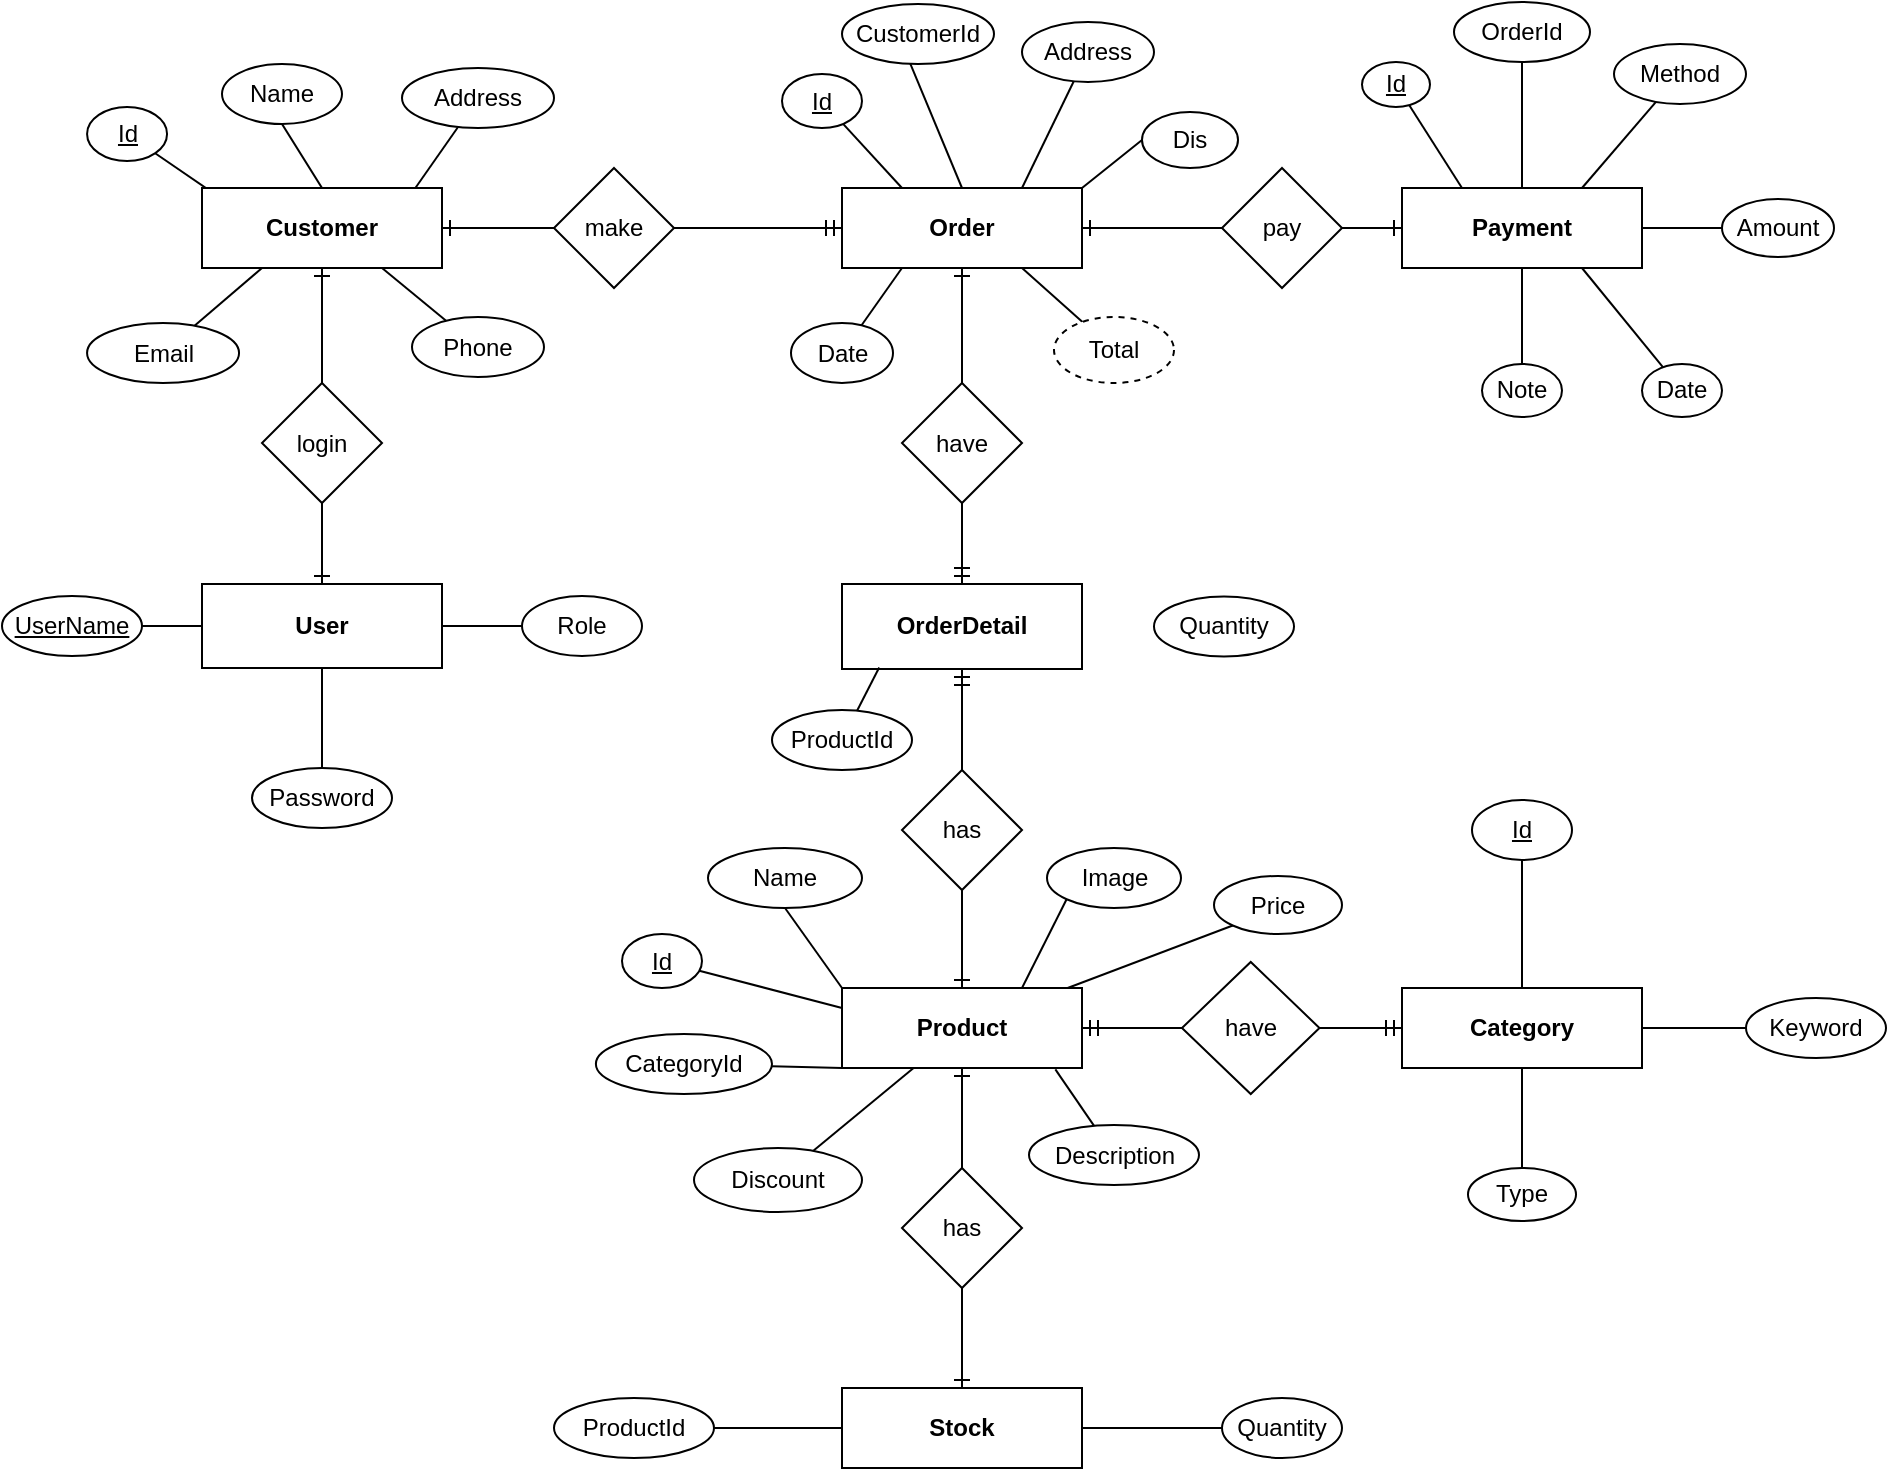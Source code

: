 <mxfile version="13.1.14" type="device"><diagram id="C5RBs43oDa-KdzZeNtuy" name="Page-1"><mxGraphModel dx="2905" dy="1052" grid="1" gridSize="10" guides="1" tooltips="1" connect="1" arrows="1" fold="1" page="1" pageScale="1" pageWidth="1169" pageHeight="827" math="0" shadow="0"><root><mxCell id="WIyWlLk6GJQsqaUBKTNV-0"/><mxCell id="WIyWlLk6GJQsqaUBKTNV-1" parent="WIyWlLk6GJQsqaUBKTNV-0"/><mxCell id="_oQhVQOwRlX2gfymQWZq-18" style="edgeStyle=orthogonalEdgeStyle;rounded=0;orthogonalLoop=1;jettySize=auto;html=1;exitX=0.5;exitY=1;exitDx=0;exitDy=0;entryX=0.5;entryY=0;entryDx=0;entryDy=0;startArrow=none;startFill=0;endArrow=none;endFill=0;strokeWidth=1;" parent="WIyWlLk6GJQsqaUBKTNV-1" source="Uy_n0cXJrx18mHuRBxGY-1" target="Uy_n0cXJrx18mHuRBxGY-3" edge="1"><mxGeometry relative="1" as="geometry"/></mxCell><mxCell id="Uy_n0cXJrx18mHuRBxGY-1" value="User" style="rounded=0;whiteSpace=wrap;html=1;fontStyle=1;strokeWidth=1;" parent="WIyWlLk6GJQsqaUBKTNV-1" vertex="1"><mxGeometry x="-955" y="341" width="120" height="42" as="geometry"/></mxCell><mxCell id="Uy_n0cXJrx18mHuRBxGY-2" value="UserName" style="ellipse;whiteSpace=wrap;html=1;fontStyle=4;strokeWidth=1;" parent="WIyWlLk6GJQsqaUBKTNV-1" vertex="1"><mxGeometry x="-1055" y="347" width="70" height="30" as="geometry"/></mxCell><mxCell id="Uy_n0cXJrx18mHuRBxGY-48" style="edgeStyle=none;rounded=0;orthogonalLoop=1;jettySize=auto;html=1;endArrow=none;endFill=0;strokeWidth=1;" parent="WIyWlLk6GJQsqaUBKTNV-1" target="Uy_n0cXJrx18mHuRBxGY-9" edge="1"><mxGeometry relative="1" as="geometry"><mxPoint x="-749" y="423" as="targetPoint"/><mxPoint x="-835" y="362" as="sourcePoint"/></mxGeometry></mxCell><mxCell id="Uy_n0cXJrx18mHuRBxGY-3" value="Password" style="ellipse;whiteSpace=wrap;html=1;strokeWidth=1;" parent="WIyWlLk6GJQsqaUBKTNV-1" vertex="1"><mxGeometry x="-930" y="433" width="70" height="30" as="geometry"/></mxCell><mxCell id="Uy_n0cXJrx18mHuRBxGY-39" style="rounded=0;orthogonalLoop=1;jettySize=auto;html=1;entryX=0.25;entryY=1;entryDx=0;entryDy=0;endArrow=none;endFill=0;strokeWidth=1;" parent="WIyWlLk6GJQsqaUBKTNV-1" source="Uy_n0cXJrx18mHuRBxGY-4" target="Uy_n0cXJrx18mHuRBxGY-12" edge="1"><mxGeometry relative="1" as="geometry"/></mxCell><mxCell id="Uy_n0cXJrx18mHuRBxGY-4" value="Email" style="ellipse;whiteSpace=wrap;html=1;strokeWidth=1;" parent="WIyWlLk6GJQsqaUBKTNV-1" vertex="1"><mxGeometry x="-1012.47" y="210.5" width="76" height="30" as="geometry"/></mxCell><mxCell id="Uy_n0cXJrx18mHuRBxGY-42" style="edgeStyle=none;rounded=0;orthogonalLoop=1;jettySize=auto;html=1;entryX=0.75;entryY=1;entryDx=0;entryDy=0;endArrow=none;endFill=0;strokeWidth=1;" parent="WIyWlLk6GJQsqaUBKTNV-1" source="Uy_n0cXJrx18mHuRBxGY-5" target="Uy_n0cXJrx18mHuRBxGY-12" edge="1"><mxGeometry relative="1" as="geometry"/></mxCell><mxCell id="Uy_n0cXJrx18mHuRBxGY-5" value="Phone" style="ellipse;whiteSpace=wrap;html=1;strokeWidth=1;" parent="WIyWlLk6GJQsqaUBKTNV-1" vertex="1"><mxGeometry x="-850" y="207.5" width="66" height="30" as="geometry"/></mxCell><mxCell id="Uy_n0cXJrx18mHuRBxGY-44" style="edgeStyle=none;rounded=0;orthogonalLoop=1;jettySize=auto;html=1;entryX=0.5;entryY=0;entryDx=0;entryDy=0;endArrow=none;endFill=0;exitX=0.5;exitY=1;exitDx=0;exitDy=0;" parent="WIyWlLk6GJQsqaUBKTNV-1" source="Uy_n0cXJrx18mHuRBxGY-6" target="Uy_n0cXJrx18mHuRBxGY-12" edge="1"><mxGeometry relative="1" as="geometry"><mxPoint x="-904.97" y="80" as="sourcePoint"/><mxPoint x="-905" y="129.01" as="targetPoint"/></mxGeometry></mxCell><mxCell id="Uy_n0cXJrx18mHuRBxGY-6" value="Name" style="ellipse;whiteSpace=wrap;html=1;" parent="WIyWlLk6GJQsqaUBKTNV-1" vertex="1"><mxGeometry x="-945" y="81" width="60" height="30" as="geometry"/></mxCell><mxCell id="Uy_n0cXJrx18mHuRBxGY-43" style="edgeStyle=none;rounded=0;orthogonalLoop=1;jettySize=auto;html=1;entryX=0.178;entryY=0.333;entryDx=0;entryDy=0;entryPerimeter=0;endArrow=none;endFill=0;" parent="WIyWlLk6GJQsqaUBKTNV-1" source="Uy_n0cXJrx18mHuRBxGY-7" target="Uy_n0cXJrx18mHuRBxGY-12" edge="1"><mxGeometry relative="1" as="geometry"/></mxCell><mxCell id="Uy_n0cXJrx18mHuRBxGY-7" value="Id" style="ellipse;whiteSpace=wrap;html=1;fontStyle=4" parent="WIyWlLk6GJQsqaUBKTNV-1" vertex="1"><mxGeometry x="-1012.47" y="102.5" width="40" height="27" as="geometry"/></mxCell><mxCell id="Uy_n0cXJrx18mHuRBxGY-45" style="edgeStyle=none;rounded=0;orthogonalLoop=1;jettySize=auto;html=1;endArrow=none;endFill=0;entryX=0.889;entryY=0;entryDx=0;entryDy=0;entryPerimeter=0;" parent="WIyWlLk6GJQsqaUBKTNV-1" source="Uy_n0cXJrx18mHuRBxGY-8" target="Uy_n0cXJrx18mHuRBxGY-12" edge="1"><mxGeometry relative="1" as="geometry"><mxPoint x="-1073" y="79" as="targetPoint"/></mxGeometry></mxCell><mxCell id="Uy_n0cXJrx18mHuRBxGY-8" value="Address" style="ellipse;whiteSpace=wrap;html=1;" parent="WIyWlLk6GJQsqaUBKTNV-1" vertex="1"><mxGeometry x="-855" y="83" width="76" height="30" as="geometry"/></mxCell><mxCell id="Uy_n0cXJrx18mHuRBxGY-9" value="Role" style="ellipse;whiteSpace=wrap;html=1;strokeWidth=1;" parent="WIyWlLk6GJQsqaUBKTNV-1" vertex="1"><mxGeometry x="-795" y="347" width="60" height="30" as="geometry"/></mxCell><mxCell id="_oQhVQOwRlX2gfymQWZq-14" style="edgeStyle=orthogonalEdgeStyle;rounded=0;orthogonalLoop=1;jettySize=auto;html=1;exitX=1;exitY=0.5;exitDx=0;exitDy=0;startArrow=ERone;startFill=0;endArrow=none;endFill=0;" parent="WIyWlLk6GJQsqaUBKTNV-1" source="Uy_n0cXJrx18mHuRBxGY-12" target="H3GnSnR0_kZPAJeYcXaH-46" edge="1"><mxGeometry relative="1" as="geometry"/></mxCell><mxCell id="_oQhVQOwRlX2gfymQWZq-17" style="edgeStyle=orthogonalEdgeStyle;rounded=0;orthogonalLoop=1;jettySize=auto;html=1;exitX=0.5;exitY=1;exitDx=0;exitDy=0;entryX=0.5;entryY=0;entryDx=0;entryDy=0;startArrow=ERone;startFill=0;endArrow=none;endFill=0;strokeWidth=1;" parent="WIyWlLk6GJQsqaUBKTNV-1" source="Uy_n0cXJrx18mHuRBxGY-12" target="H3GnSnR0_kZPAJeYcXaH-45" edge="1"><mxGeometry relative="1" as="geometry"/></mxCell><mxCell id="Uy_n0cXJrx18mHuRBxGY-12" value="Customer" style="rounded=0;whiteSpace=wrap;html=1;fontStyle=1" parent="WIyWlLk6GJQsqaUBKTNV-1" vertex="1"><mxGeometry x="-955" y="143" width="120" height="40" as="geometry"/></mxCell><mxCell id="_oQhVQOwRlX2gfymQWZq-4" style="edgeStyle=orthogonalEdgeStyle;rounded=0;orthogonalLoop=1;jettySize=auto;html=1;exitX=1;exitY=0.5;exitDx=0;exitDy=0;entryX=0;entryY=0.5;entryDx=0;entryDy=0;endArrow=none;endFill=0;startArrow=ERone;startFill=0;" parent="WIyWlLk6GJQsqaUBKTNV-1" source="Uy_n0cXJrx18mHuRBxGY-32" target="H3GnSnR0_kZPAJeYcXaH-51" edge="1"><mxGeometry relative="1" as="geometry"/></mxCell><mxCell id="Uy_n0cXJrx18mHuRBxGY-32" value="Order" style="rounded=0;whiteSpace=wrap;html=1;fontStyle=1" parent="WIyWlLk6GJQsqaUBKTNV-1" vertex="1"><mxGeometry x="-635" y="143" width="120" height="40" as="geometry"/></mxCell><mxCell id="Uy_n0cXJrx18mHuRBxGY-15" value="" style="endArrow=none;html=1;entryX=1;entryY=0.5;entryDx=0;entryDy=0;exitX=0;exitY=0.5;exitDx=0;exitDy=0;strokeWidth=1;" parent="WIyWlLk6GJQsqaUBKTNV-1" source="Uy_n0cXJrx18mHuRBxGY-1" target="Uy_n0cXJrx18mHuRBxGY-2" edge="1"><mxGeometry width="50" height="50" relative="1" as="geometry"><mxPoint x="-1115.47" y="293" as="sourcePoint"/><mxPoint x="-1115.47" y="323.5" as="targetPoint"/></mxGeometry></mxCell><mxCell id="Uy_n0cXJrx18mHuRBxGY-66" style="edgeStyle=none;rounded=0;orthogonalLoop=1;jettySize=auto;html=1;endArrow=none;endFill=0;entryX=0.25;entryY=1;entryDx=0;entryDy=0;strokeWidth=1;" parent="WIyWlLk6GJQsqaUBKTNV-1" source="Uy_n0cXJrx18mHuRBxGY-57" target="Uy_n0cXJrx18mHuRBxGY-32" edge="1"><mxGeometry relative="1" as="geometry"><mxPoint x="-485" y="123" as="targetPoint"/></mxGeometry></mxCell><mxCell id="Uy_n0cXJrx18mHuRBxGY-57" value="Date" style="ellipse;whiteSpace=wrap;html=1;strokeWidth=1;" parent="WIyWlLk6GJQsqaUBKTNV-1" vertex="1"><mxGeometry x="-660.5" y="210.5" width="51" height="30" as="geometry"/></mxCell><mxCell id="Uy_n0cXJrx18mHuRBxGY-67" style="edgeStyle=none;rounded=0;orthogonalLoop=1;jettySize=auto;html=1;entryX=0.75;entryY=0;entryDx=0;entryDy=0;endArrow=none;endFill=0;" parent="WIyWlLk6GJQsqaUBKTNV-1" source="Uy_n0cXJrx18mHuRBxGY-58" target="Uy_n0cXJrx18mHuRBxGY-32" edge="1"><mxGeometry relative="1" as="geometry"/></mxCell><mxCell id="Uy_n0cXJrx18mHuRBxGY-58" value="Address" style="ellipse;whiteSpace=wrap;html=1;" parent="WIyWlLk6GJQsqaUBKTNV-1" vertex="1"><mxGeometry x="-545" y="60" width="66" height="30" as="geometry"/></mxCell><mxCell id="Uy_n0cXJrx18mHuRBxGY-68" style="edgeStyle=none;rounded=0;orthogonalLoop=1;jettySize=auto;html=1;entryX=1;entryY=0;entryDx=0;entryDy=0;endArrow=none;endFill=0;exitX=0;exitY=0.5;exitDx=0;exitDy=0;" parent="WIyWlLk6GJQsqaUBKTNV-1" source="Uy_n0cXJrx18mHuRBxGY-59" target="Uy_n0cXJrx18mHuRBxGY-32" edge="1"><mxGeometry relative="1" as="geometry"><mxPoint x="-483.016" y="90.005" as="sourcePoint"/><mxPoint x="-515" y="136.03" as="targetPoint"/></mxGeometry></mxCell><mxCell id="Uy_n0cXJrx18mHuRBxGY-59" value="Dis" style="ellipse;whiteSpace=wrap;html=1;" parent="WIyWlLk6GJQsqaUBKTNV-1" vertex="1"><mxGeometry x="-485" y="105" width="48" height="28" as="geometry"/></mxCell><mxCell id="Uy_n0cXJrx18mHuRBxGY-69" style="edgeStyle=none;rounded=0;orthogonalLoop=1;jettySize=auto;html=1;endArrow=none;endFill=0;entryX=0.5;entryY=0;entryDx=0;entryDy=0;exitX=0.443;exitY=0.958;exitDx=0;exitDy=0;exitPerimeter=0;" parent="WIyWlLk6GJQsqaUBKTNV-1" source="Uy_n0cXJrx18mHuRBxGY-60" target="Uy_n0cXJrx18mHuRBxGY-32" edge="1"><mxGeometry relative="1" as="geometry"><mxPoint x="-759.245" y="72.034" as="sourcePoint"/><mxPoint x="-515" y="64" as="targetPoint"/></mxGeometry></mxCell><mxCell id="Uy_n0cXJrx18mHuRBxGY-60" value="CustomerId" style="ellipse;whiteSpace=wrap;html=1;" parent="WIyWlLk6GJQsqaUBKTNV-1" vertex="1"><mxGeometry x="-635" y="51" width="76" height="30" as="geometry"/></mxCell><mxCell id="Uy_n0cXJrx18mHuRBxGY-62" style="edgeStyle=none;rounded=0;orthogonalLoop=1;jettySize=auto;html=1;entryX=0.25;entryY=0;entryDx=0;entryDy=0;endArrow=none;endFill=0;" parent="WIyWlLk6GJQsqaUBKTNV-1" source="Uy_n0cXJrx18mHuRBxGY-61" target="Uy_n0cXJrx18mHuRBxGY-32" edge="1"><mxGeometry relative="1" as="geometry"/></mxCell><mxCell id="Uy_n0cXJrx18mHuRBxGY-61" value="Id" style="ellipse;whiteSpace=wrap;html=1;fontStyle=4" parent="WIyWlLk6GJQsqaUBKTNV-1" vertex="1"><mxGeometry x="-665" y="86" width="40" height="27" as="geometry"/></mxCell><mxCell id="Uy_n0cXJrx18mHuRBxGY-75" style="edgeStyle=none;rounded=0;orthogonalLoop=1;jettySize=auto;html=1;endArrow=none;endFill=0;entryX=0.75;entryY=1;entryDx=0;entryDy=0;strokeWidth=1;" parent="WIyWlLk6GJQsqaUBKTNV-1" source="Uy_n0cXJrx18mHuRBxGY-70" target="Uy_n0cXJrx18mHuRBxGY-32" edge="1"><mxGeometry relative="1" as="geometry"><mxPoint x="-615" y="43" as="targetPoint"/></mxGeometry></mxCell><mxCell id="Uy_n0cXJrx18mHuRBxGY-70" value="Total" style="ellipse;whiteSpace=wrap;html=1;dashed=1;strokeWidth=1;" parent="WIyWlLk6GJQsqaUBKTNV-1" vertex="1"><mxGeometry x="-529" y="207.5" width="60" height="33" as="geometry"/></mxCell><mxCell id="H3GnSnR0_kZPAJeYcXaH-3" style="edgeStyle=none;rounded=0;orthogonalLoop=1;jettySize=auto;html=1;startSize=6;endArrow=ERone;endFill=0;endSize=6;exitX=1;exitY=0.5;exitDx=0;exitDy=0;strokeWidth=1;entryX=0;entryY=0.5;entryDx=0;entryDy=0;" parent="WIyWlLk6GJQsqaUBKTNV-1" source="H3GnSnR0_kZPAJeYcXaH-51" target="Uy_n0cXJrx18mHuRBxGY-116" edge="1"><mxGeometry relative="1" as="geometry"><mxPoint x="-291.654" y="360.301" as="sourcePoint"/><mxPoint x="-291" y="412.02" as="targetPoint"/></mxGeometry></mxCell><mxCell id="Uy_n0cXJrx18mHuRBxGY-83" style="edgeStyle=none;rounded=0;orthogonalLoop=1;jettySize=auto;html=1;endArrow=ERmandOne;endFill=0;exitX=0.5;exitY=1;exitDx=0;exitDy=0;strokeWidth=1;entryX=0.5;entryY=0;entryDx=0;entryDy=0;" parent="WIyWlLk6GJQsqaUBKTNV-1" source="H3GnSnR0_kZPAJeYcXaH-48" target="Uy_n0cXJrx18mHuRBxGY-86" edge="1"><mxGeometry relative="1" as="geometry"><mxPoint x="-585" y="323" as="targetPoint"/><mxPoint x="-545.001" y="332.162" as="sourcePoint"/></mxGeometry></mxCell><mxCell id="H3GnSnR0_kZPAJeYcXaH-18" value="" style="edgeStyle=none;rounded=0;orthogonalLoop=1;jettySize=auto;html=1;startSize=6;endArrow=ERone;endFill=0;endSize=6;entryX=0.5;entryY=1;entryDx=0;entryDy=0;strokeWidth=1;exitX=0.5;exitY=0;exitDx=0;exitDy=0;" parent="WIyWlLk6GJQsqaUBKTNV-1" source="H3GnSnR0_kZPAJeYcXaH-48" target="Uy_n0cXJrx18mHuRBxGY-32" edge="1"><mxGeometry relative="1" as="geometry"><mxPoint x="-903" y="157" as="sourcePoint"/><mxPoint x="-887.82" y="115.11" as="targetPoint"/></mxGeometry></mxCell><mxCell id="Uy_n0cXJrx18mHuRBxGY-127" value="" style="edgeStyle=none;rounded=0;orthogonalLoop=1;jettySize=auto;html=1;startSize=6;endArrow=ERmandOne;endFill=0;endSize=6;strokeWidth=1;exitX=0.5;exitY=0;exitDx=0;exitDy=0;entryX=0.5;entryY=1;entryDx=0;entryDy=0;" parent="WIyWlLk6GJQsqaUBKTNV-1" source="H3GnSnR0_kZPAJeYcXaH-44" target="Uy_n0cXJrx18mHuRBxGY-86" edge="1"><mxGeometry relative="1" as="geometry"><mxPoint x="-635" y="444.38" as="sourcePoint"/><mxPoint x="-157" y="536.38" as="targetPoint"/></mxGeometry></mxCell><mxCell id="Uy_n0cXJrx18mHuRBxGY-86" value="OrderDetail" style="rounded=0;whiteSpace=wrap;html=1;fontStyle=1;strokeWidth=1;" parent="WIyWlLk6GJQsqaUBKTNV-1" vertex="1"><mxGeometry x="-635" y="341" width="120" height="42.5" as="geometry"/></mxCell><mxCell id="_oQhVQOwRlX2gfymQWZq-5" style="edgeStyle=orthogonalEdgeStyle;rounded=0;orthogonalLoop=1;jettySize=auto;html=1;exitX=0.5;exitY=1;exitDx=0;exitDy=0;startArrow=none;startFill=0;endArrow=none;endFill=0;" parent="WIyWlLk6GJQsqaUBKTNV-1" source="Uy_n0cXJrx18mHuRBxGY-87" target="Uy_n0cXJrx18mHuRBxGY-116" edge="1"><mxGeometry relative="1" as="geometry"/></mxCell><mxCell id="Uy_n0cXJrx18mHuRBxGY-87" value="OrderId" style="ellipse;whiteSpace=wrap;html=1;" parent="WIyWlLk6GJQsqaUBKTNV-1" vertex="1"><mxGeometry x="-329" y="50" width="68" height="30" as="geometry"/></mxCell><mxCell id="Uy_n0cXJrx18mHuRBxGY-89" value="Quantity" style="ellipse;whiteSpace=wrap;html=1;strokeWidth=1;" parent="WIyWlLk6GJQsqaUBKTNV-1" vertex="1"><mxGeometry x="-479" y="347.25" width="70" height="30" as="geometry"/></mxCell><mxCell id="H3GnSnR0_kZPAJeYcXaH-13" value="" style="edgeStyle=none;rounded=0;orthogonalLoop=1;jettySize=auto;html=1;startSize=6;endArrow=ERone;endFill=0;endSize=6;strokeWidth=1;exitX=0.5;exitY=0;exitDx=0;exitDy=0;" parent="WIyWlLk6GJQsqaUBKTNV-1" source="H3GnSnR0_kZPAJeYcXaH-14" target="Uy_n0cXJrx18mHuRBxGY-90" edge="1"><mxGeometry relative="1" as="geometry"><mxPoint x="-1314" y="291" as="sourcePoint"/></mxGeometry></mxCell><mxCell id="Uy_n0cXJrx18mHuRBxGY-90" value="Product" style="rounded=0;whiteSpace=wrap;html=1;fontStyle=1;strokeWidth=1;" parent="WIyWlLk6GJQsqaUBKTNV-1" vertex="1"><mxGeometry x="-635" y="543" width="120" height="40" as="geometry"/></mxCell><mxCell id="H3GnSnR0_kZPAJeYcXaH-53" style="edgeStyle=none;rounded=0;orthogonalLoop=1;jettySize=auto;html=1;startSize=6;endArrow=none;endFill=0;endSize=6;strokeWidth=1;" parent="WIyWlLk6GJQsqaUBKTNV-1" source="Uy_n0cXJrx18mHuRBxGY-94" target="Uy_n0cXJrx18mHuRBxGY-90" edge="1"><mxGeometry relative="1" as="geometry"><mxPoint x="-1158.47" y="661.5" as="targetPoint"/></mxGeometry></mxCell><mxCell id="Uy_n0cXJrx18mHuRBxGY-94" value="Discount" style="ellipse;whiteSpace=wrap;html=1;strokeWidth=1;" parent="WIyWlLk6GJQsqaUBKTNV-1" vertex="1"><mxGeometry x="-709" y="623" width="84" height="32" as="geometry"/></mxCell><mxCell id="Uy_n0cXJrx18mHuRBxGY-95" style="edgeStyle=none;rounded=0;orthogonalLoop=1;jettySize=auto;html=1;endArrow=none;endFill=0;exitX=0;exitY=1;exitDx=0;exitDy=0;strokeWidth=1;" parent="WIyWlLk6GJQsqaUBKTNV-1" source="Uy_n0cXJrx18mHuRBxGY-96" target="Uy_n0cXJrx18mHuRBxGY-90" edge="1"><mxGeometry relative="1" as="geometry"><mxPoint x="-1088.486" y="614.975" as="sourcePoint"/><mxPoint x="-1120.47" y="661" as="targetPoint"/></mxGeometry></mxCell><mxCell id="Uy_n0cXJrx18mHuRBxGY-96" value="Price" style="ellipse;whiteSpace=wrap;html=1;" parent="WIyWlLk6GJQsqaUBKTNV-1" vertex="1"><mxGeometry x="-449" y="487" width="64" height="29" as="geometry"/></mxCell><mxCell id="Uy_n0cXJrx18mHuRBxGY-97" style="edgeStyle=none;rounded=0;orthogonalLoop=1;jettySize=auto;html=1;endArrow=none;endFill=0;exitX=0;exitY=1;exitDx=0;exitDy=0;entryX=0.75;entryY=0;entryDx=0;entryDy=0;strokeWidth=1;" parent="WIyWlLk6GJQsqaUBKTNV-1" source="Uy_n0cXJrx18mHuRBxGY-98" target="Uy_n0cXJrx18mHuRBxGY-90" edge="1"><mxGeometry relative="1" as="geometry"><mxPoint x="-1115.245" y="264.534" as="sourcePoint"/><mxPoint x="-1161" y="275.5" as="targetPoint"/></mxGeometry></mxCell><mxCell id="Uy_n0cXJrx18mHuRBxGY-98" value="Image" style="ellipse;whiteSpace=wrap;html=1;strokeWidth=1;" parent="WIyWlLk6GJQsqaUBKTNV-1" vertex="1"><mxGeometry x="-532.5" y="473" width="67" height="30" as="geometry"/></mxCell><mxCell id="Uy_n0cXJrx18mHuRBxGY-99" style="edgeStyle=none;rounded=0;orthogonalLoop=1;jettySize=auto;html=1;entryX=0;entryY=0.25;entryDx=0;entryDy=0;endArrow=none;endFill=0;strokeWidth=1;" parent="WIyWlLk6GJQsqaUBKTNV-1" source="Uy_n0cXJrx18mHuRBxGY-100" target="Uy_n0cXJrx18mHuRBxGY-90" edge="1"><mxGeometry relative="1" as="geometry"/></mxCell><mxCell id="Uy_n0cXJrx18mHuRBxGY-100" value="Id" style="ellipse;whiteSpace=wrap;html=1;fontStyle=4;strokeWidth=1;" parent="WIyWlLk6GJQsqaUBKTNV-1" vertex="1"><mxGeometry x="-745" y="516" width="40" height="27" as="geometry"/></mxCell><mxCell id="Uy_n0cXJrx18mHuRBxGY-107" style="edgeStyle=none;rounded=0;orthogonalLoop=1;jettySize=auto;html=1;entryX=0.75;entryY=0;entryDx=0;entryDy=0;endArrow=none;endFill=0;" parent="WIyWlLk6GJQsqaUBKTNV-1" source="Uy_n0cXJrx18mHuRBxGY-108" target="Uy_n0cXJrx18mHuRBxGY-116" edge="1"><mxGeometry relative="1" as="geometry"/></mxCell><mxCell id="Uy_n0cXJrx18mHuRBxGY-108" value="Method" style="ellipse;whiteSpace=wrap;html=1;" parent="WIyWlLk6GJQsqaUBKTNV-1" vertex="1"><mxGeometry x="-249" y="71" width="66" height="30" as="geometry"/></mxCell><mxCell id="Uy_n0cXJrx18mHuRBxGY-109" style="edgeStyle=none;rounded=0;orthogonalLoop=1;jettySize=auto;html=1;endArrow=none;endFill=0;entryX=0.25;entryY=0;entryDx=0;entryDy=0;" parent="WIyWlLk6GJQsqaUBKTNV-1" source="Uy_n0cXJrx18mHuRBxGY-110" target="Uy_n0cXJrx18mHuRBxGY-116" edge="1"><mxGeometry relative="1" as="geometry"><mxPoint x="-361" y="363.02" as="sourcePoint"/><mxPoint x="-388" y="412.52" as="targetPoint"/></mxGeometry></mxCell><mxCell id="Uy_n0cXJrx18mHuRBxGY-110" value="Id" style="ellipse;whiteSpace=wrap;html=1;fontStyle=4" parent="WIyWlLk6GJQsqaUBKTNV-1" vertex="1"><mxGeometry x="-375" y="80" width="34" height="22.5" as="geometry"/></mxCell><mxCell id="Uy_n0cXJrx18mHuRBxGY-111" style="edgeStyle=none;rounded=0;orthogonalLoop=1;jettySize=auto;html=1;endArrow=none;endFill=0;entryX=0.5;entryY=1;entryDx=0;entryDy=0;" parent="WIyWlLk6GJQsqaUBKTNV-1" source="Uy_n0cXJrx18mHuRBxGY-112" target="Uy_n0cXJrx18mHuRBxGY-116" edge="1"><mxGeometry relative="1" as="geometry"/></mxCell><mxCell id="Uy_n0cXJrx18mHuRBxGY-112" value="Note" style="ellipse;whiteSpace=wrap;html=1;fontStyle=0" parent="WIyWlLk6GJQsqaUBKTNV-1" vertex="1"><mxGeometry x="-315" y="231" width="40" height="26.5" as="geometry"/></mxCell><mxCell id="Uy_n0cXJrx18mHuRBxGY-113" style="edgeStyle=none;rounded=0;orthogonalLoop=1;jettySize=auto;html=1;endArrow=none;endFill=0;entryX=1;entryY=0.5;entryDx=0;entryDy=0;" parent="WIyWlLk6GJQsqaUBKTNV-1" source="Uy_n0cXJrx18mHuRBxGY-114" target="Uy_n0cXJrx18mHuRBxGY-116" edge="1"><mxGeometry relative="1" as="geometry"><mxPoint x="-317" y="409.02" as="targetPoint"/></mxGeometry></mxCell><mxCell id="Uy_n0cXJrx18mHuRBxGY-114" value="Amount" style="ellipse;whiteSpace=wrap;html=1;" parent="WIyWlLk6GJQsqaUBKTNV-1" vertex="1"><mxGeometry x="-195" y="148.5" width="56" height="29" as="geometry"/></mxCell><mxCell id="Uy_n0cXJrx18mHuRBxGY-116" value="Payment" style="rounded=0;whiteSpace=wrap;html=1;fontStyle=1" parent="WIyWlLk6GJQsqaUBKTNV-1" vertex="1"><mxGeometry x="-355" y="143" width="120" height="40" as="geometry"/></mxCell><mxCell id="Uy_n0cXJrx18mHuRBxGY-124" style="edgeStyle=none;rounded=0;orthogonalLoop=1;jettySize=auto;html=1;startSize=6;endArrow=none;endFill=0;endSize=6;entryX=0.155;entryY=0.983;entryDx=0;entryDy=0;entryPerimeter=0;strokeWidth=1;" parent="WIyWlLk6GJQsqaUBKTNV-1" source="Uy_n0cXJrx18mHuRBxGY-125" target="Uy_n0cXJrx18mHuRBxGY-86" edge="1"><mxGeometry relative="1" as="geometry"><mxPoint x="-1049.02" y="306.01" as="targetPoint"/></mxGeometry></mxCell><mxCell id="Uy_n0cXJrx18mHuRBxGY-125" value="ProductId" style="ellipse;whiteSpace=wrap;html=1;strokeWidth=1;" parent="WIyWlLk6GJQsqaUBKTNV-1" vertex="1"><mxGeometry x="-670" y="404" width="70" height="30" as="geometry"/></mxCell><mxCell id="H3GnSnR0_kZPAJeYcXaH-11" value="" style="edgeStyle=none;rounded=0;orthogonalLoop=1;jettySize=auto;html=1;startSize=6;endArrow=ERone;endFill=0;endSize=6;strokeWidth=1;exitX=0.5;exitY=1;exitDx=0;exitDy=0;entryX=0.5;entryY=0;entryDx=0;entryDy=0;" parent="WIyWlLk6GJQsqaUBKTNV-1" source="H3GnSnR0_kZPAJeYcXaH-44" target="Uy_n0cXJrx18mHuRBxGY-90" edge="1"><mxGeometry relative="1" as="geometry"><mxPoint x="-433.88" y="513.234" as="sourcePoint"/><mxPoint x="-485" y="513" as="targetPoint"/></mxGeometry></mxCell><mxCell id="H3GnSnR0_kZPAJeYcXaH-5" value="" style="edgeStyle=none;rounded=0;orthogonalLoop=1;jettySize=auto;html=1;startSize=6;endArrow=none;endFill=0;endSize=6;entryX=0.75;entryY=1;entryDx=0;entryDy=0;" parent="WIyWlLk6GJQsqaUBKTNV-1" source="H3GnSnR0_kZPAJeYcXaH-4" target="Uy_n0cXJrx18mHuRBxGY-116" edge="1"><mxGeometry relative="1" as="geometry"><mxPoint x="-115" y="213" as="targetPoint"/></mxGeometry></mxCell><mxCell id="H3GnSnR0_kZPAJeYcXaH-4" value="Date" style="ellipse;whiteSpace=wrap;html=1;fontStyle=0" parent="WIyWlLk6GJQsqaUBKTNV-1" vertex="1"><mxGeometry x="-235" y="231" width="40" height="26.5" as="geometry"/></mxCell><mxCell id="H3GnSnR0_kZPAJeYcXaH-52" style="edgeStyle=none;rounded=0;orthogonalLoop=1;jettySize=auto;html=1;startSize=6;endArrow=ERone;endFill=0;endSize=6;strokeWidth=1;exitX=0.5;exitY=1;exitDx=0;exitDy=0;entryX=0.5;entryY=0;entryDx=0;entryDy=0;" parent="WIyWlLk6GJQsqaUBKTNV-1" source="H3GnSnR0_kZPAJeYcXaH-14" target="H3GnSnR0_kZPAJeYcXaH-36" edge="1"><mxGeometry relative="1" as="geometry"><mxPoint x="-1421" y="292" as="targetPoint"/></mxGeometry></mxCell><mxCell id="H3GnSnR0_kZPAJeYcXaH-14" value="has" style="rhombus;whiteSpace=wrap;html=1;strokeWidth=1;" parent="WIyWlLk6GJQsqaUBKTNV-1" vertex="1"><mxGeometry x="-605" y="633" width="60" height="60" as="geometry"/></mxCell><mxCell id="H3GnSnR0_kZPAJeYcXaH-25" value="Name" style="ellipse;whiteSpace=wrap;html=1;strokeWidth=1;" parent="WIyWlLk6GJQsqaUBKTNV-1" vertex="1"><mxGeometry x="-702" y="473" width="77" height="30" as="geometry"/></mxCell><mxCell id="H3GnSnR0_kZPAJeYcXaH-26" value="Category" style="rounded=0;whiteSpace=wrap;html=1;fontStyle=1" parent="WIyWlLk6GJQsqaUBKTNV-1" vertex="1"><mxGeometry x="-355" y="543" width="120" height="40" as="geometry"/></mxCell><mxCell id="H3GnSnR0_kZPAJeYcXaH-27" style="edgeStyle=none;rounded=0;orthogonalLoop=1;jettySize=auto;html=1;startSize=6;endArrow=none;endFill=0;endSize=6;entryX=1;entryY=0.5;entryDx=0;entryDy=0;" parent="WIyWlLk6GJQsqaUBKTNV-1" source="H3GnSnR0_kZPAJeYcXaH-28" target="H3GnSnR0_kZPAJeYcXaH-26" edge="1"><mxGeometry relative="1" as="geometry"><mxPoint x="-245" y="463" as="targetPoint"/></mxGeometry></mxCell><mxCell id="H3GnSnR0_kZPAJeYcXaH-28" value="Keyword" style="ellipse;whiteSpace=wrap;html=1;" parent="WIyWlLk6GJQsqaUBKTNV-1" vertex="1"><mxGeometry x="-183" y="548" width="70" height="30" as="geometry"/></mxCell><mxCell id="H3GnSnR0_kZPAJeYcXaH-29" style="edgeStyle=none;rounded=0;orthogonalLoop=1;jettySize=auto;html=1;startSize=6;endArrow=none;endFill=0;endSize=6;entryX=0.5;entryY=1;entryDx=0;entryDy=0;" parent="WIyWlLk6GJQsqaUBKTNV-1" source="H3GnSnR0_kZPAJeYcXaH-30" target="H3GnSnR0_kZPAJeYcXaH-26" edge="1"><mxGeometry relative="1" as="geometry"><mxPoint x="658.06" y="641.81" as="targetPoint"/></mxGeometry></mxCell><mxCell id="H3GnSnR0_kZPAJeYcXaH-30" value="Type" style="ellipse;whiteSpace=wrap;html=1;" parent="WIyWlLk6GJQsqaUBKTNV-1" vertex="1"><mxGeometry x="-322" y="633" width="54" height="26.5" as="geometry"/></mxCell><mxCell id="H3GnSnR0_kZPAJeYcXaH-65" value="" style="edgeStyle=none;rounded=0;orthogonalLoop=1;jettySize=auto;html=1;startSize=6;endArrow=ERmandOne;endFill=0;endSize=6;strokeWidth=1;entryX=1;entryY=0.5;entryDx=0;entryDy=0;" parent="WIyWlLk6GJQsqaUBKTNV-1" source="H3GnSnR0_kZPAJeYcXaH-35" target="Uy_n0cXJrx18mHuRBxGY-90" edge="1"><mxGeometry relative="1" as="geometry"><mxPoint x="-1210" y="315" as="targetPoint"/></mxGeometry></mxCell><mxCell id="H3GnSnR0_kZPAJeYcXaH-69" value="" style="edgeStyle=none;rounded=0;orthogonalLoop=1;jettySize=auto;html=1;startSize=6;endArrow=ERmandOne;endFill=0;endSize=6;strokeWidth=1;entryX=0;entryY=0.5;entryDx=0;entryDy=0;" parent="WIyWlLk6GJQsqaUBKTNV-1" source="H3GnSnR0_kZPAJeYcXaH-35" target="H3GnSnR0_kZPAJeYcXaH-26" edge="1"><mxGeometry relative="1" as="geometry"><mxPoint x="-285" y="613" as="targetPoint"/></mxGeometry></mxCell><mxCell id="H3GnSnR0_kZPAJeYcXaH-35" value="have" style="rhombus;whiteSpace=wrap;html=1;rotation=0;direction=south;strokeWidth=1;" parent="WIyWlLk6GJQsqaUBKTNV-1" vertex="1"><mxGeometry x="-465.005" y="529.995" width="68.75" height="66" as="geometry"/></mxCell><mxCell id="_oQhVQOwRlX2gfymQWZq-11" style="edgeStyle=orthogonalEdgeStyle;rounded=0;orthogonalLoop=1;jettySize=auto;html=1;exitX=1;exitY=0.5;exitDx=0;exitDy=0;entryX=0;entryY=0.5;entryDx=0;entryDy=0;startArrow=none;startFill=0;endArrow=none;endFill=0;strokeWidth=1;" parent="WIyWlLk6GJQsqaUBKTNV-1" source="H3GnSnR0_kZPAJeYcXaH-36" target="H3GnSnR0_kZPAJeYcXaH-40" edge="1"><mxGeometry relative="1" as="geometry"/></mxCell><mxCell id="H3GnSnR0_kZPAJeYcXaH-36" value="Stock" style="rounded=0;whiteSpace=wrap;html=1;fontStyle=1;strokeWidth=1;" parent="WIyWlLk6GJQsqaUBKTNV-1" vertex="1"><mxGeometry x="-635" y="743" width="120" height="40" as="geometry"/></mxCell><mxCell id="_oQhVQOwRlX2gfymQWZq-10" style="edgeStyle=orthogonalEdgeStyle;rounded=0;orthogonalLoop=1;jettySize=auto;html=1;exitX=1;exitY=0.5;exitDx=0;exitDy=0;entryX=0;entryY=0.5;entryDx=0;entryDy=0;startArrow=none;startFill=0;endArrow=none;endFill=0;strokeWidth=1;" parent="WIyWlLk6GJQsqaUBKTNV-1" source="H3GnSnR0_kZPAJeYcXaH-37" target="H3GnSnR0_kZPAJeYcXaH-36" edge="1"><mxGeometry relative="1" as="geometry"/></mxCell><mxCell id="H3GnSnR0_kZPAJeYcXaH-37" value="ProductId" style="ellipse;whiteSpace=wrap;html=1;fontStyle=0" parent="WIyWlLk6GJQsqaUBKTNV-1" vertex="1"><mxGeometry x="-779" y="748" width="80" height="30" as="geometry"/></mxCell><mxCell id="H3GnSnR0_kZPAJeYcXaH-40" value="Quantity" style="ellipse;whiteSpace=wrap;html=1;" parent="WIyWlLk6GJQsqaUBKTNV-1" vertex="1"><mxGeometry x="-445" y="748" width="60" height="30" as="geometry"/></mxCell><mxCell id="H3GnSnR0_kZPAJeYcXaH-44" value="has" style="rhombus;whiteSpace=wrap;html=1;strokeWidth=1;" parent="WIyWlLk6GJQsqaUBKTNV-1" vertex="1"><mxGeometry x="-605" y="434" width="60" height="60" as="geometry"/></mxCell><mxCell id="_oQhVQOwRlX2gfymQWZq-16" style="edgeStyle=orthogonalEdgeStyle;rounded=0;orthogonalLoop=1;jettySize=auto;html=1;exitX=0.5;exitY=1;exitDx=0;exitDy=0;entryX=0.5;entryY=0;entryDx=0;entryDy=0;startArrow=none;startFill=0;endArrow=ERone;endFill=0;strokeWidth=1;" parent="WIyWlLk6GJQsqaUBKTNV-1" source="H3GnSnR0_kZPAJeYcXaH-45" target="Uy_n0cXJrx18mHuRBxGY-1" edge="1"><mxGeometry relative="1" as="geometry"/></mxCell><mxCell id="H3GnSnR0_kZPAJeYcXaH-45" value="login" style="rhombus;whiteSpace=wrap;html=1;strokeWidth=1;" parent="WIyWlLk6GJQsqaUBKTNV-1" vertex="1"><mxGeometry x="-925" y="240.5" width="60" height="60" as="geometry"/></mxCell><mxCell id="_oQhVQOwRlX2gfymQWZq-15" style="edgeStyle=orthogonalEdgeStyle;rounded=0;orthogonalLoop=1;jettySize=auto;html=1;exitX=1;exitY=0.5;exitDx=0;exitDy=0;entryX=0;entryY=0.5;entryDx=0;entryDy=0;startArrow=none;startFill=0;endArrow=ERmandOne;endFill=0;" parent="WIyWlLk6GJQsqaUBKTNV-1" source="H3GnSnR0_kZPAJeYcXaH-46" target="Uy_n0cXJrx18mHuRBxGY-32" edge="1"><mxGeometry relative="1" as="geometry"/></mxCell><mxCell id="H3GnSnR0_kZPAJeYcXaH-46" value="make" style="rhombus;whiteSpace=wrap;html=1;strokeWidth=1;" parent="WIyWlLk6GJQsqaUBKTNV-1" vertex="1"><mxGeometry x="-779" y="133" width="60" height="60" as="geometry"/></mxCell><mxCell id="H3GnSnR0_kZPAJeYcXaH-48" value="have" style="rhombus;whiteSpace=wrap;html=1;rotation=0;strokeWidth=1;" parent="WIyWlLk6GJQsqaUBKTNV-1" vertex="1"><mxGeometry x="-605" y="240.5" width="60" height="60" as="geometry"/></mxCell><mxCell id="H3GnSnR0_kZPAJeYcXaH-51" value="pay" style="rhombus;whiteSpace=wrap;html=1;rotation=0;strokeWidth=1;" parent="WIyWlLk6GJQsqaUBKTNV-1" vertex="1"><mxGeometry x="-445" y="133" width="60" height="60" as="geometry"/></mxCell><mxCell id="H3GnSnR0_kZPAJeYcXaH-54" style="edgeStyle=none;rounded=0;orthogonalLoop=1;jettySize=auto;html=1;startSize=6;endArrow=none;endFill=0;endSize=6;entryX=0.889;entryY=1.017;entryDx=0;entryDy=0;entryPerimeter=0;strokeWidth=1;" parent="WIyWlLk6GJQsqaUBKTNV-1" source="H3GnSnR0_kZPAJeYcXaH-55" target="Uy_n0cXJrx18mHuRBxGY-90" edge="1"><mxGeometry relative="1" as="geometry"><mxPoint x="-1053" y="304.48" as="targetPoint"/></mxGeometry></mxCell><mxCell id="H3GnSnR0_kZPAJeYcXaH-55" value="Description" style="ellipse;whiteSpace=wrap;html=1;strokeWidth=1;" parent="WIyWlLk6GJQsqaUBKTNV-1" vertex="1"><mxGeometry x="-541.5" y="611.5" width="85" height="30" as="geometry"/></mxCell><mxCell id="H3GnSnR0_kZPAJeYcXaH-56" style="edgeStyle=none;rounded=0;orthogonalLoop=1;jettySize=auto;html=1;startSize=6;endArrow=none;endFill=0;endSize=6;entryX=0;entryY=1;entryDx=0;entryDy=0;strokeWidth=1;" parent="WIyWlLk6GJQsqaUBKTNV-1" source="H3GnSnR0_kZPAJeYcXaH-57" target="Uy_n0cXJrx18mHuRBxGY-90" edge="1"><mxGeometry relative="1" as="geometry"><mxPoint x="-1297.49" y="321.5" as="targetPoint"/></mxGeometry></mxCell><mxCell id="H3GnSnR0_kZPAJeYcXaH-57" value="CategoryId" style="ellipse;whiteSpace=wrap;html=1;strokeWidth=1;" parent="WIyWlLk6GJQsqaUBKTNV-1" vertex="1"><mxGeometry x="-758.06" y="565.99" width="88.06" height="30" as="geometry"/></mxCell><mxCell id="H3GnSnR0_kZPAJeYcXaH-60" style="edgeStyle=none;rounded=0;orthogonalLoop=1;jettySize=auto;html=1;startSize=6;endArrow=none;endFill=0;endSize=6;strokeWidth=1;entryX=0.5;entryY=0;entryDx=0;entryDy=0;" parent="WIyWlLk6GJQsqaUBKTNV-1" source="H3GnSnR0_kZPAJeYcXaH-59" target="H3GnSnR0_kZPAJeYcXaH-26" edge="1"><mxGeometry relative="1" as="geometry"><mxPoint x="-295" y="533" as="targetPoint"/></mxGeometry></mxCell><mxCell id="H3GnSnR0_kZPAJeYcXaH-59" value="Id" style="ellipse;whiteSpace=wrap;html=1;fontStyle=4" parent="WIyWlLk6GJQsqaUBKTNV-1" vertex="1"><mxGeometry x="-320" y="449.0" width="50" height="30" as="geometry"/></mxCell><mxCell id="_oQhVQOwRlX2gfymQWZq-20" value="" style="endArrow=none;html=1;strokeWidth=1;entryX=0.5;entryY=1;entryDx=0;entryDy=0;exitX=0;exitY=0;exitDx=0;exitDy=0;" parent="WIyWlLk6GJQsqaUBKTNV-1" source="Uy_n0cXJrx18mHuRBxGY-90" target="H3GnSnR0_kZPAJeYcXaH-25" edge="1"><mxGeometry width="50" height="50" relative="1" as="geometry"><mxPoint x="-650" y="543" as="sourcePoint"/><mxPoint x="-600" y="493" as="targetPoint"/></mxGeometry></mxCell></root></mxGraphModel></diagram></mxfile>